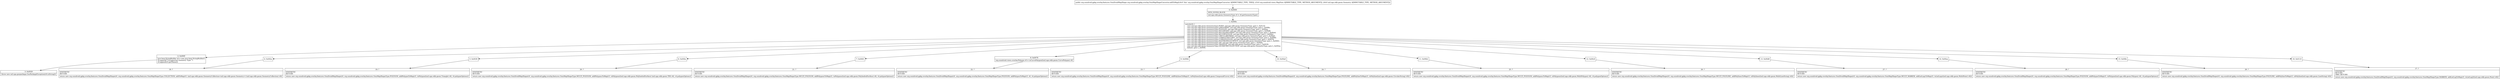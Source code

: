 digraph "CFG fororg.osmdroid.gpkg.overlay.OsmMapShapeConverter.addToMap(Lorg\/osmdroid\/views\/MapView;Lmil\/nga\/wkb\/geom\/Geometry;)Lorg\/osmdroid\/gpkg\/overlay\/features\/OsmDroidMapShape;" {
Node_0 [shape=record,label="{0\:\ 0x0000|MTH_ENTER_BLOCK\l|mil.nga.wkb.geom.GeometryType r0 = r6.getGeometryType()\l}"];
Node_1 [shape=record,label="{1\:\ 0x000c|switch(r0) \{\l    case mil.nga.wkb.geom.GeometryType.POINT :mil.nga.wkb.geom.GeometryType: goto L_0x0110;\l    case mil.nga.wkb.geom.GeometryType.LINESTRING :mil.nga.wkb.geom.GeometryType: goto L_0x00fe;\l    case mil.nga.wkb.geom.GeometryType.POLYGON :mil.nga.wkb.geom.GeometryType: goto L_0x00ea;\l    case mil.nga.wkb.geom.GeometryType.MULTIPOINT :mil.nga.wkb.geom.GeometryType: goto L_0x00d8;\l    case mil.nga.wkb.geom.GeometryType.MULTILINESTRING :mil.nga.wkb.geom.GeometryType: goto L_0x00c6;\l    case mil.nga.wkb.geom.GeometryType.MULTIPOLYGON :mil.nga.wkb.geom.GeometryType: goto L_0x00b2;\l    case mil.nga.wkb.geom.GeometryType.CIRCULARSTRING :mil.nga.wkb.geom.GeometryType: goto L_0x00a0;\l    case mil.nga.wkb.geom.GeometryType.COMPOUNDCURVE :mil.nga.wkb.geom.GeometryType: goto L_0x008d;\l    case mil.nga.wkb.geom.GeometryType.CURVEPOLYGON :mil.nga.wkb.geom.GeometryType: goto L_0x0078;\l    case mil.nga.wkb.geom.GeometryType.POLYHEDRALSURFACE :mil.nga.wkb.geom.GeometryType: goto L_0x0063;\l    case mil.nga.wkb.geom.GeometryType.TIN :mil.nga.wkb.geom.GeometryType: goto L_0x004e;\l    case mil.nga.wkb.geom.GeometryType.TRIANGLE :mil.nga.wkb.geom.GeometryType: goto L_0x0039;\l    case mil.nga.wkb.geom.GeometryType.GEOMETRYCOLLECTION :mil.nga.wkb.geom.GeometryType: goto L_0x002a;\l    default: goto L_0x000f;\l\}\l}"];
Node_2 [shape=record,label="{2\:\ 0x000f|java.lang.StringBuilder r6 = new java.lang.StringBuilder()\lr6.append(\"Unsupported Geometry Type: \")\lr6.append(r0.getName())\l}"];
Node_3 [shape=record,label="{3\:\ 0x0029|throw new mil.nga.geopackage.GeoPackageException(r6.toString())\l}"];
Node_4 [shape=record,label="{4\:\ 0x002a}"];
Node_5 [shape=record,label="{5\:\ 0x0039}"];
Node_6 [shape=record,label="{6\:\ 0x004e}"];
Node_7 [shape=record,label="{7\:\ 0x0063}"];
Node_8 [shape=record,label="{8\:\ 0x0078|org.osmdroid.views.overlay.Polygon r6 = toCurvePolygon((mil.nga.wkb.geom.CurvePolygon) r6)\l}"];
Node_9 [shape=record,label="{9\:\ 0x008d}"];
Node_10 [shape=record,label="{10\:\ 0x00a0}"];
Node_11 [shape=record,label="{11\:\ 0x00b2}"];
Node_12 [shape=record,label="{12\:\ 0x00c6}"];
Node_13 [shape=record,label="{13\:\ 0x00d8}"];
Node_14 [shape=record,label="{14\:\ 0x00ea}"];
Node_15 [shape=record,label="{15\:\ 0x00fe}"];
Node_16 [shape=record,label="{16\:\ 0x0110}"];
Node_17 [shape=record,label="{17\:\ ?|SYNTHETIC\lRETURN\lORIG_RETURN\l|return new org.osmdroid.gpkg.overlay.features.OsmDroidMapShape(r0, org.osmdroid.gpkg.overlay.features.OsmMapShapeType.MARKER, addLatLngToMap(r5, toLatLng2((mil.nga.wkb.geom.Point) r6)))\l}"];
Node_18 [shape=record,label="{18\:\ ?|SYNTHETIC\lRETURN\l|return new org.osmdroid.gpkg.overlay.features.OsmDroidMapShape(r0, org.osmdroid.gpkg.overlay.features.OsmMapShapeType.COLLECTION, addToMap(r5, (mil.nga.wkb.geom.GeometryCollection\<mil.nga.wkb.geom.Geometry\>) (mil.nga.wkb.geom.GeometryCollection) r6))\l}"];
Node_19 [shape=record,label="{19\:\ ?|SYNTHETIC\lRETURN\l|return new org.osmdroid.gpkg.overlay.features.OsmDroidMapShape(r0, org.osmdroid.gpkg.overlay.features.OsmMapShapeType.POLYGON, addPolygonToMap(r5, toPolygon((mil.nga.wkb.geom.Triangle) r6), r4.polygonOptions))\l}"];
Node_20 [shape=record,label="{20\:\ ?|SYNTHETIC\lRETURN\l|return new org.osmdroid.gpkg.overlay.features.OsmDroidMapShape(r0, org.osmdroid.gpkg.overlay.features.OsmMapShapeType.MULTI_POLYGON, addPolygonsToMap(r5, toPolygons((mil.nga.wkb.geom.PolyhedralSurface) (mil.nga.wkb.geom.TIN) r6), r4.polygonOptions))\l}"];
Node_21 [shape=record,label="{21\:\ ?|SYNTHETIC\lRETURN\l|return new org.osmdroid.gpkg.overlay.features.OsmDroidMapShape(r0, org.osmdroid.gpkg.overlay.features.OsmMapShapeType.MULTI_POLYGON, addPolygonsToMap(r5, toPolygons((mil.nga.wkb.geom.PolyhedralSurface) r6), r4.polygonOptions))\l}"];
Node_22 [shape=record,label="{22\:\ ?|SYNTHETIC\lRETURN\l|return new org.osmdroid.gpkg.overlay.features.OsmDroidMapShape(r0, org.osmdroid.gpkg.overlay.features.OsmMapShapeType.POLYGON, addPolygonToMap(r5, r6, r4.polygonOptions))\l}"];
Node_23 [shape=record,label="{23\:\ ?|SYNTHETIC\lRETURN\l|return new org.osmdroid.gpkg.overlay.features.OsmDroidMapShape(r0, org.osmdroid.gpkg.overlay.features.OsmMapShapeType.MULTI_POLYLINE, addPolylinesToMap(r5, toPolylines((mil.nga.wkb.geom.CompoundCurve) r6)))\l}"];
Node_24 [shape=record,label="{24\:\ ?|SYNTHETIC\lRETURN\l|return new org.osmdroid.gpkg.overlay.features.OsmDroidMapShape(r0, org.osmdroid.gpkg.overlay.features.OsmMapShapeType.POLYLINE, addPolylineToMap(r5, toPolyline((mil.nga.wkb.geom.CircularString) r6)))\l}"];
Node_25 [shape=record,label="{25\:\ ?|SYNTHETIC\lRETURN\l|return new org.osmdroid.gpkg.overlay.features.OsmDroidMapShape(r0, org.osmdroid.gpkg.overlay.features.OsmMapShapeType.MULTI_POLYGON, addPolygonsToMap(r5, toPolygons((mil.nga.wkb.geom.MultiPolygon) r6), r4.polygonOptions))\l}"];
Node_26 [shape=record,label="{26\:\ ?|SYNTHETIC\lRETURN\l|return new org.osmdroid.gpkg.overlay.features.OsmDroidMapShape(r0, org.osmdroid.gpkg.overlay.features.OsmMapShapeType.MULTI_POLYLINE, addPolylinesToMap(r5, toPolylines((mil.nga.wkb.geom.MultiLineString) r6)))\l}"];
Node_27 [shape=record,label="{27\:\ ?|SYNTHETIC\lRETURN\l|return new org.osmdroid.gpkg.overlay.features.OsmDroidMapShape(r0, org.osmdroid.gpkg.overlay.features.OsmMapShapeType.MULTI_MARKER, addLatLngsToMap(r5, toLatLngs((mil.nga.wkb.geom.MultiPoint) r6)))\l}"];
Node_28 [shape=record,label="{28\:\ ?|SYNTHETIC\lRETURN\l|return new org.osmdroid.gpkg.overlay.features.OsmDroidMapShape(r0, org.osmdroid.gpkg.overlay.features.OsmMapShapeType.POLYGON, addPolygonToMap(r5, toPolygon((mil.nga.wkb.geom.Polygon) r6), r4.polygonOptions))\l}"];
Node_29 [shape=record,label="{29\:\ ?|SYNTHETIC\lRETURN\l|return new org.osmdroid.gpkg.overlay.features.OsmDroidMapShape(r0, org.osmdroid.gpkg.overlay.features.OsmMapShapeType.POLYLINE, addPolylineToMap(r5, toPolyline((mil.nga.wkb.geom.LineString) r6)))\l}"];
MethodNode[shape=record,label="{public org.osmdroid.gpkg.overlay.features.OsmDroidMapShape org.osmdroid.gpkg.overlay.OsmMapShapeConverter.addToMap((r4v0 'this' org.osmdroid.gpkg.overlay.OsmMapShapeConverter A[IMMUTABLE_TYPE, THIS]), (r5v0 org.osmdroid.views.MapView A[IMMUTABLE_TYPE, METHOD_ARGUMENT]), (r6v0 mil.nga.wkb.geom.Geometry A[IMMUTABLE_TYPE, METHOD_ARGUMENT])) }"];
MethodNode -> Node_0;
Node_0 -> Node_1;
Node_1 -> Node_2;
Node_1 -> Node_4;
Node_1 -> Node_5;
Node_1 -> Node_6;
Node_1 -> Node_7;
Node_1 -> Node_8;
Node_1 -> Node_9;
Node_1 -> Node_10;
Node_1 -> Node_11;
Node_1 -> Node_12;
Node_1 -> Node_13;
Node_1 -> Node_14;
Node_1 -> Node_15;
Node_1 -> Node_16;
Node_2 -> Node_3;
Node_4 -> Node_18;
Node_5 -> Node_19;
Node_6 -> Node_20;
Node_7 -> Node_21;
Node_8 -> Node_22;
Node_9 -> Node_23;
Node_10 -> Node_24;
Node_11 -> Node_25;
Node_12 -> Node_26;
Node_13 -> Node_27;
Node_14 -> Node_28;
Node_15 -> Node_29;
Node_16 -> Node_17;
}

